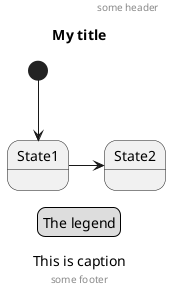@startuml
header some header
footer some footer
title My title
caption This is caption
legend
The legend
end legend
[*] --> State1
State1 -> State2
@enduml